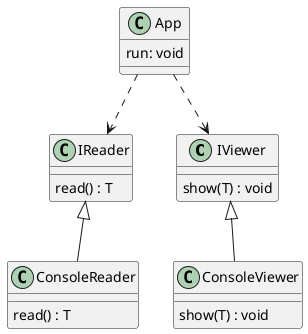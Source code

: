 @startuml

"IViewer" : show(T) : void
"IReader" : read() : T

"ConsoleViewer" -up-|> "IViewer"
"ConsoleViewer" : show(T) : void

"ConsoleReader" -up-|> "IReader"
"ConsoleReader" : read() : T

"App" ..> "IReader"
"App" ..> "IViewer"

"App" : run: void

@enduml
